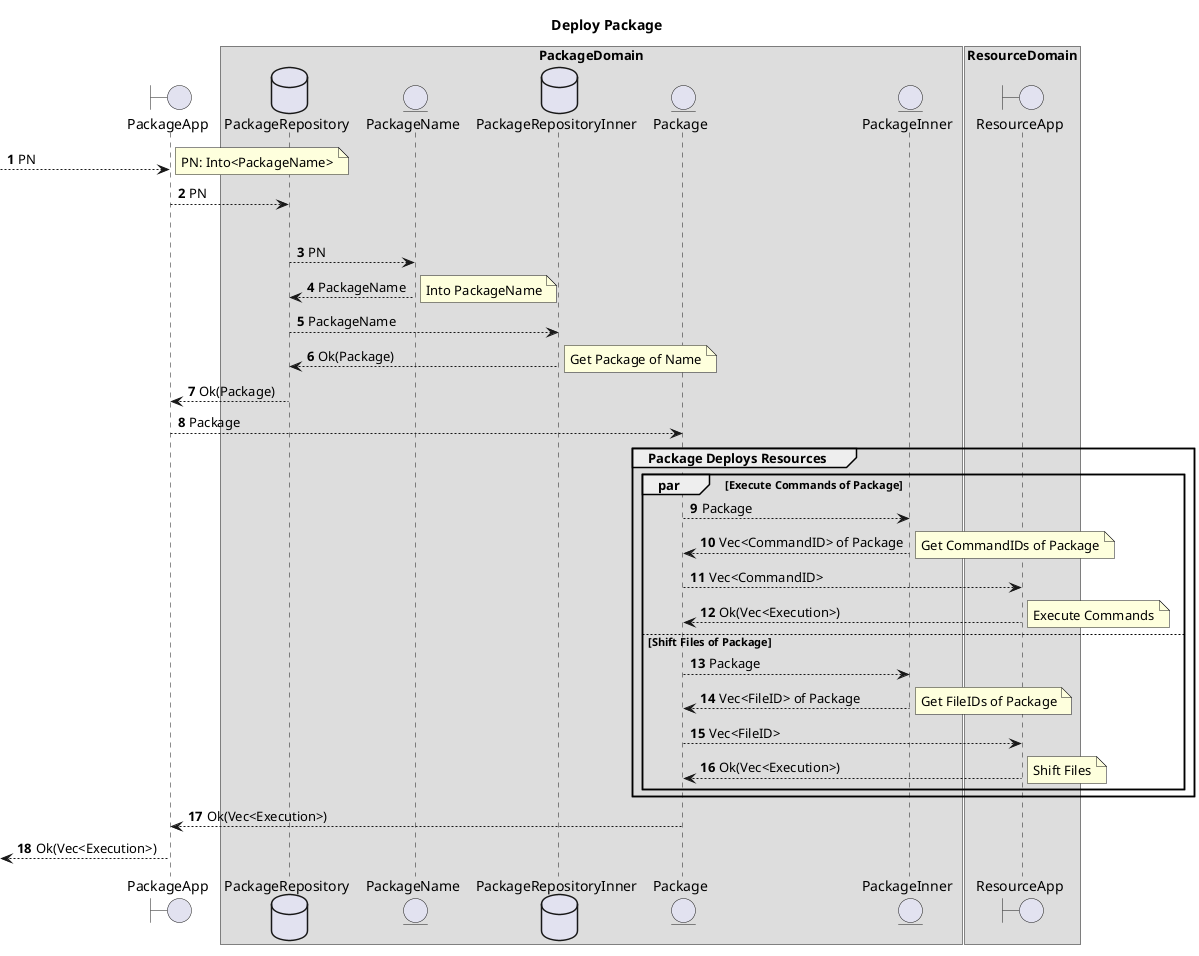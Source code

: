 @startuml
title Deploy Package
autonumber

boundary PackageApp
entity Package
entity PackageInner
entity PackageName
database PackageRepository
database PackageRepositoryInner

boundary ResourceApp

box PackageDomain
    participant PackageRepository
    participant PackageName
    participant PackageRepositoryInner
    participant Package
    participant PackageInner
end box

box ResourceDomain
    participant ResourceApp
end box

--> PackageApp : PN
note right: PN: Into<PackageName>
PackageApp --> PackageRepository : PN
group Get Package
    PackageRepository --> PackageName : PN
    PackageRepository <-- PackageName : PackageName
    note right: Into PackageName
    PackageRepository --> PackageRepositoryInner : PackageName
    PackageRepository <-- PackageRepositoryInner : Ok(Package)
    note right: Get Package of Name
PackageApp <-- PackageRepository : Ok(Package)
PackageApp --> Package : Package
group Package Deploys Resources
    par Execute Commands of Package
        Package --> PackageInner : Package
        Package <-- PackageInner : Vec<CommandID> of Package
        note right: Get CommandIDs of Package
        Package --> ResourceApp : Vec<CommandID>
        Package <-- ResourceApp : Ok(Vec<Execution>)
        note right: Execute Commands
    else Shift Files of Package
        Package --> PackageInner : Package
        Package <-- PackageInner : Vec<FileID> of Package
        note right: Get FileIDs of Package
        Package --> ResourceApp : Vec<FileID>
        Package <-- ResourceApp : Ok(Vec<Execution>)
        note right: Shift Files
    end
end
PackageApp <-- Package : Ok(Vec<Execution>)
<-- PackageApp : Ok(Vec<Execution>)

@enduml